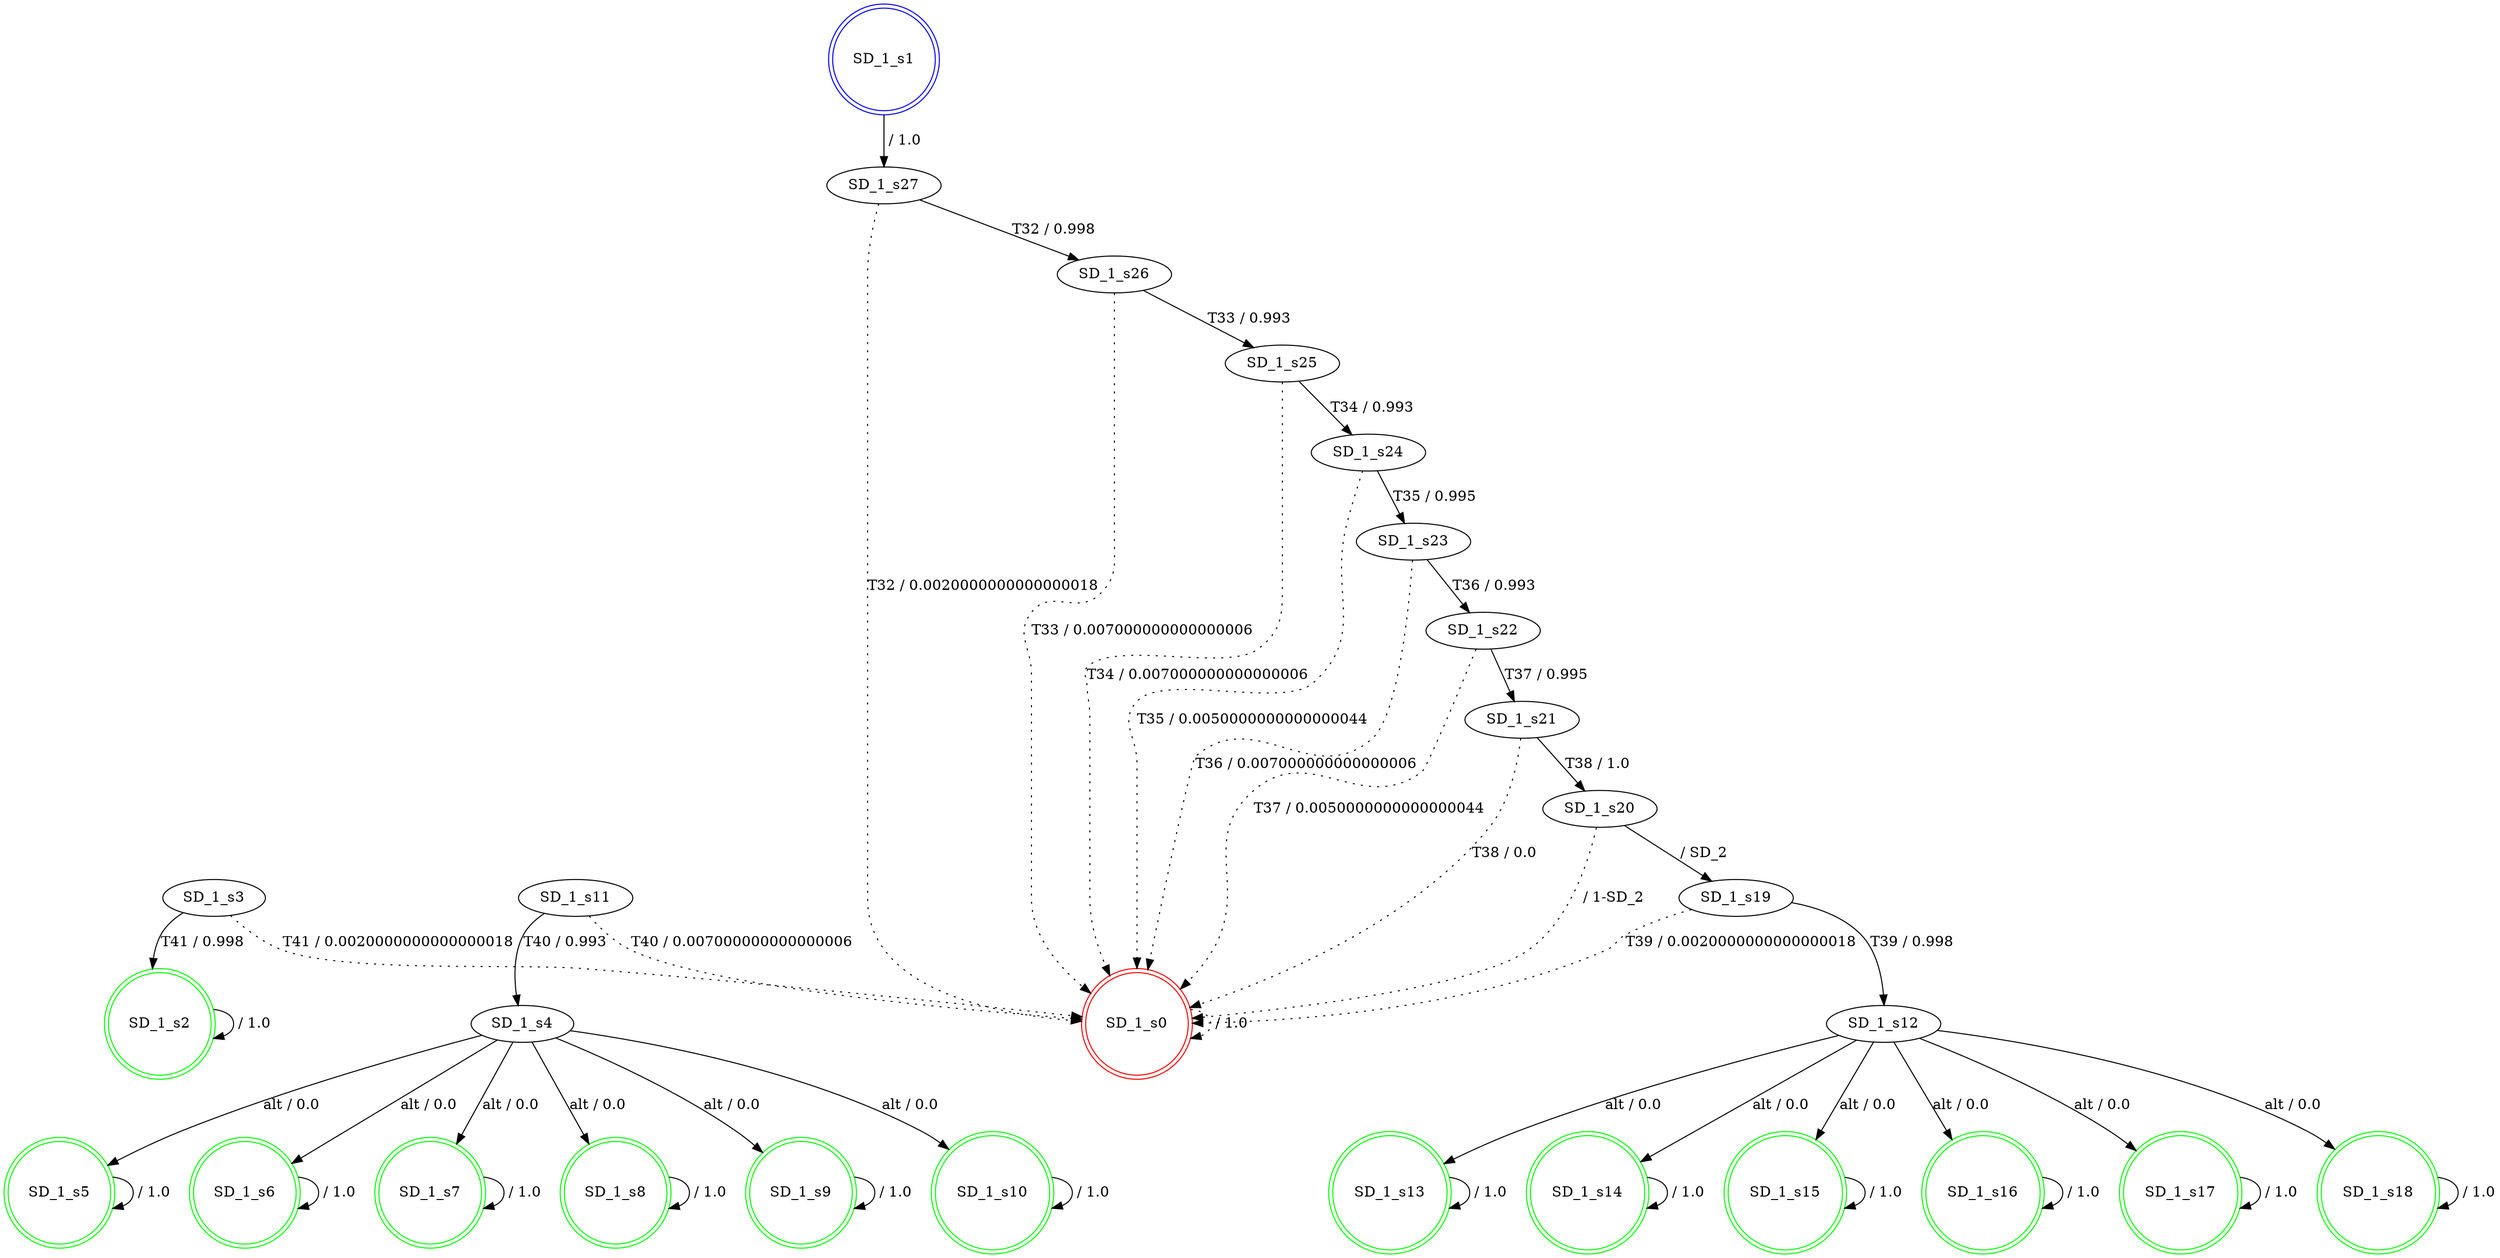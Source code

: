 digraph graphname {
SD_1_s0 [label="SD_1_s0",color=red,shape=doublecircle ];
SD_1_s1 [label="SD_1_s1",color=blue,shape=doublecircle ];
SD_1_s2 [label="SD_1_s2",color=green,shape=doublecircle ];
SD_1_s3 [label="SD_1_s3" ];
SD_1_s4 [label="SD_1_s4" ];
SD_1_s5 [label="SD_1_s5",color=green,shape=doublecircle ];
SD_1_s6 [label="SD_1_s6",color=green,shape=doublecircle ];
SD_1_s7 [label="SD_1_s7",color=green,shape=doublecircle ];
SD_1_s8 [label="SD_1_s8",color=green,shape=doublecircle ];
SD_1_s9 [label="SD_1_s9",color=green,shape=doublecircle ];
SD_1_s10 [label="SD_1_s10",color=green,shape=doublecircle ];
SD_1_s11 [label="SD_1_s11" ];
SD_1_s12 [label="SD_1_s12" ];
SD_1_s13 [label="SD_1_s13",color=green,shape=doublecircle ];
SD_1_s14 [label="SD_1_s14",color=green,shape=doublecircle ];
SD_1_s15 [label="SD_1_s15",color=green,shape=doublecircle ];
SD_1_s16 [label="SD_1_s16",color=green,shape=doublecircle ];
SD_1_s17 [label="SD_1_s17",color=green,shape=doublecircle ];
SD_1_s18 [label="SD_1_s18",color=green,shape=doublecircle ];
SD_1_s19 [label="SD_1_s19" ];
SD_1_s20 [label="SD_1_s20" ];
SD_1_s21 [label="SD_1_s21" ];
SD_1_s22 [label="SD_1_s22" ];
SD_1_s23 [label="SD_1_s23" ];
SD_1_s24 [label="SD_1_s24" ];
SD_1_s25 [label="SD_1_s25" ];
SD_1_s26 [label="SD_1_s26" ];
SD_1_s27 [label="SD_1_s27" ];
SD_1_s0 -> SD_1_s0 [label=" / 1.0", style=dotted];
SD_1_s1 -> SD_1_s27 [label=" / 1.0"];
SD_1_s2 -> SD_1_s2 [label=" / 1.0"];
SD_1_s3 -> SD_1_s2 [label="T41 / 0.998"];
SD_1_s3 -> SD_1_s0 [label="T41 / 0.0020000000000000018", style=dotted];
SD_1_s4 -> SD_1_s5 [label="alt / 0.0"];
SD_1_s4 -> SD_1_s6 [label="alt / 0.0"];
SD_1_s4 -> SD_1_s7 [label="alt / 0.0"];
SD_1_s4 -> SD_1_s8 [label="alt / 0.0"];
SD_1_s4 -> SD_1_s9 [label="alt / 0.0"];
SD_1_s4 -> SD_1_s10 [label="alt / 0.0"];
SD_1_s5 -> SD_1_s5 [label=" / 1.0"];
SD_1_s6 -> SD_1_s6 [label=" / 1.0"];
SD_1_s7 -> SD_1_s7 [label=" / 1.0"];
SD_1_s8 -> SD_1_s8 [label=" / 1.0"];
SD_1_s9 -> SD_1_s9 [label=" / 1.0"];
SD_1_s10 -> SD_1_s10 [label=" / 1.0"];
SD_1_s11 -> SD_1_s4 [label="T40 / 0.993"];
SD_1_s11 -> SD_1_s0 [label="T40 / 0.007000000000000006", style=dotted];
SD_1_s12 -> SD_1_s13 [label="alt / 0.0"];
SD_1_s12 -> SD_1_s14 [label="alt / 0.0"];
SD_1_s12 -> SD_1_s15 [label="alt / 0.0"];
SD_1_s12 -> SD_1_s16 [label="alt / 0.0"];
SD_1_s12 -> SD_1_s17 [label="alt / 0.0"];
SD_1_s12 -> SD_1_s18 [label="alt / 0.0"];
SD_1_s13 -> SD_1_s13 [label=" / 1.0"];
SD_1_s14 -> SD_1_s14 [label=" / 1.0"];
SD_1_s15 -> SD_1_s15 [label=" / 1.0"];
SD_1_s16 -> SD_1_s16 [label=" / 1.0"];
SD_1_s17 -> SD_1_s17 [label=" / 1.0"];
SD_1_s18 -> SD_1_s18 [label=" / 1.0"];
SD_1_s19 -> SD_1_s12 [label="T39 / 0.998"];
SD_1_s19 -> SD_1_s0 [label="T39 / 0.0020000000000000018", style=dotted];
SD_1_s20 -> SD_1_s19 [label=" / SD_2"];
SD_1_s20 -> SD_1_s0 [label=" / 1-SD_2", style=dotted];
SD_1_s21 -> SD_1_s20 [label="T38 / 1.0"];
SD_1_s21 -> SD_1_s0 [label="T38 / 0.0", style=dotted];
SD_1_s22 -> SD_1_s21 [label="T37 / 0.995"];
SD_1_s22 -> SD_1_s0 [label="T37 / 0.0050000000000000044", style=dotted];
SD_1_s23 -> SD_1_s22 [label="T36 / 0.993"];
SD_1_s23 -> SD_1_s0 [label="T36 / 0.007000000000000006", style=dotted];
SD_1_s24 -> SD_1_s23 [label="T35 / 0.995"];
SD_1_s24 -> SD_1_s0 [label="T35 / 0.0050000000000000044", style=dotted];
SD_1_s25 -> SD_1_s24 [label="T34 / 0.993"];
SD_1_s25 -> SD_1_s0 [label="T34 / 0.007000000000000006", style=dotted];
SD_1_s26 -> SD_1_s25 [label="T33 / 0.993"];
SD_1_s26 -> SD_1_s0 [label="T33 / 0.007000000000000006", style=dotted];
SD_1_s27 -> SD_1_s26 [label="T32 / 0.998"];
SD_1_s27 -> SD_1_s0 [label="T32 / 0.0020000000000000018", style=dotted];
}